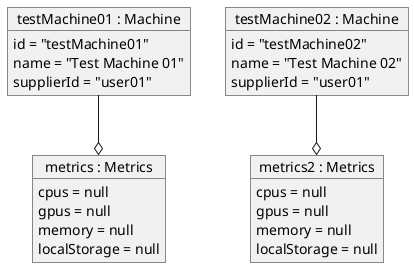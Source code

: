 @startuml

object "testMachine01 : Machine" as testMachine01 {
    id = "testMachine01"
    name = "Test Machine 01"
    supplierId = "user01"
}

object "metrics : Metrics" as metrics {
    cpus = null
    gpus = null
    memory = null
    localStorage = null
}

testMachine01 --o metrics

object "testMachine02 : Machine" as testMachine02 {
    id = "testMachine02"
    name = "Test Machine 02"
    supplierId = "user01"
}

object "metrics2 : Metrics" as metrics2 {
    cpus = null
    gpus = null
    memory = null
    localStorage = null
}

testMachine02 --o metrics2

@enduml